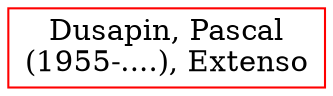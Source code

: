 // Notice UMLRM0143
digraph UMLRM0143 {
	node [align=left shape=rect]
	size="20,20"
	rankdir=BT
	UMLRM0143 [label="Dusapin, Pascal
(1955-....), Extenso" color=red]
}
